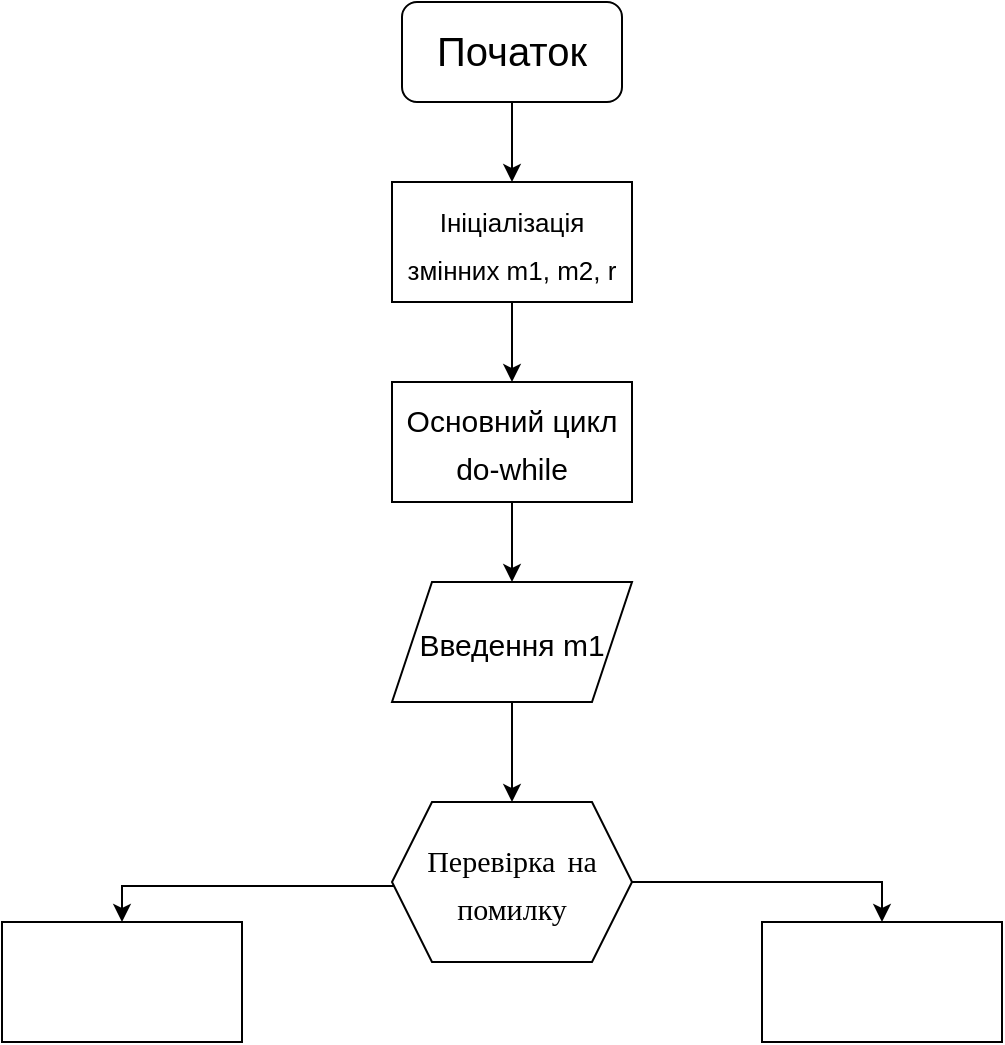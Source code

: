<mxfile version="21.8.0" type="github">
  <diagram id="C5RBs43oDa-KdzZeNtuy" name="Page-1">
    <mxGraphModel dx="936" dy="986" grid="1" gridSize="10" guides="1" tooltips="1" connect="1" arrows="1" fold="1" page="0" pageScale="1" pageWidth="827" pageHeight="1169" math="0" shadow="0">
      <root>
        <mxCell id="WIyWlLk6GJQsqaUBKTNV-0" />
        <mxCell id="WIyWlLk6GJQsqaUBKTNV-1" parent="WIyWlLk6GJQsqaUBKTNV-0" />
        <mxCell id="ciXfzytu2ipYOKKYLOWv-5" style="edgeStyle=orthogonalEdgeStyle;rounded=0;hachureGap=4;orthogonalLoop=1;jettySize=auto;html=1;fontFamily=Architects Daughter;fontSource=https%3A%2F%2Ffonts.googleapis.com%2Fcss%3Ffamily%3DArchitects%2BDaughter;fontSize=16;" edge="1" parent="WIyWlLk6GJQsqaUBKTNV-1" source="ciXfzytu2ipYOKKYLOWv-3" target="ciXfzytu2ipYOKKYLOWv-4">
          <mxGeometry relative="1" as="geometry" />
        </mxCell>
        <mxCell id="ciXfzytu2ipYOKKYLOWv-3" value="&lt;font face=&quot;Helvetica&quot;&gt;Початок&lt;/font&gt;" style="rounded=1;whiteSpace=wrap;html=1;hachureGap=4;fontFamily=Architects Daughter;fontSource=https%3A%2F%2Ffonts.googleapis.com%2Fcss%3Ffamily%3DArchitects%2BDaughter;fontSize=20;" vertex="1" parent="WIyWlLk6GJQsqaUBKTNV-1">
          <mxGeometry x="380" y="-40" width="110" height="50" as="geometry" />
        </mxCell>
        <mxCell id="ciXfzytu2ipYOKKYLOWv-7" style="edgeStyle=orthogonalEdgeStyle;rounded=0;hachureGap=4;orthogonalLoop=1;jettySize=auto;html=1;fontFamily=Architects Daughter;fontSource=https%3A%2F%2Ffonts.googleapis.com%2Fcss%3Ffamily%3DArchitects%2BDaughter;fontSize=16;" edge="1" parent="WIyWlLk6GJQsqaUBKTNV-1" source="ciXfzytu2ipYOKKYLOWv-4" target="ciXfzytu2ipYOKKYLOWv-6">
          <mxGeometry relative="1" as="geometry" />
        </mxCell>
        <mxCell id="ciXfzytu2ipYOKKYLOWv-4" value="&lt;font style=&quot;font-size: 13px;&quot; face=&quot;Helvetica&quot;&gt;Ініціалізація змінних m1, m2, r&lt;/font&gt;" style="rounded=0;whiteSpace=wrap;html=1;hachureGap=4;fontFamily=Architects Daughter;fontSource=https%3A%2F%2Ffonts.googleapis.com%2Fcss%3Ffamily%3DArchitects%2BDaughter;fontSize=20;" vertex="1" parent="WIyWlLk6GJQsqaUBKTNV-1">
          <mxGeometry x="375" y="50" width="120" height="60" as="geometry" />
        </mxCell>
        <mxCell id="ciXfzytu2ipYOKKYLOWv-10" style="edgeStyle=orthogonalEdgeStyle;rounded=0;hachureGap=4;orthogonalLoop=1;jettySize=auto;html=1;fontFamily=Architects Daughter;fontSource=https%3A%2F%2Ffonts.googleapis.com%2Fcss%3Ffamily%3DArchitects%2BDaughter;fontSize=16;" edge="1" parent="WIyWlLk6GJQsqaUBKTNV-1" source="ciXfzytu2ipYOKKYLOWv-6" target="ciXfzytu2ipYOKKYLOWv-8">
          <mxGeometry relative="1" as="geometry" />
        </mxCell>
        <mxCell id="ciXfzytu2ipYOKKYLOWv-6" value="&lt;font face=&quot;Helvetica&quot; style=&quot;font-size: 15px;&quot;&gt;Основний цикл do-while&lt;/font&gt;" style="rounded=0;whiteSpace=wrap;html=1;hachureGap=4;fontFamily=Architects Daughter;fontSource=https%3A%2F%2Ffonts.googleapis.com%2Fcss%3Ffamily%3DArchitects%2BDaughter;fontSize=20;" vertex="1" parent="WIyWlLk6GJQsqaUBKTNV-1">
          <mxGeometry x="375" y="150" width="120" height="60" as="geometry" />
        </mxCell>
        <mxCell id="ciXfzytu2ipYOKKYLOWv-15" style="edgeStyle=orthogonalEdgeStyle;rounded=0;hachureGap=4;orthogonalLoop=1;jettySize=auto;html=1;fontFamily=Architects Daughter;fontSource=https%3A%2F%2Ffonts.googleapis.com%2Fcss%3Ffamily%3DArchitects%2BDaughter;fontSize=16;" edge="1" parent="WIyWlLk6GJQsqaUBKTNV-1" source="ciXfzytu2ipYOKKYLOWv-8" target="ciXfzytu2ipYOKKYLOWv-13">
          <mxGeometry relative="1" as="geometry" />
        </mxCell>
        <mxCell id="ciXfzytu2ipYOKKYLOWv-8" value="&lt;font face=&quot;Helvetica&quot; style=&quot;font-size: 15px;&quot;&gt;Введення m1&lt;/font&gt;" style="shape=parallelogram;perimeter=parallelogramPerimeter;whiteSpace=wrap;html=1;fixedSize=1;hachureGap=4;fontFamily=Architects Daughter;fontSource=https%3A%2F%2Ffonts.googleapis.com%2Fcss%3Ffamily%3DArchitects%2BDaughter;fontSize=20;" vertex="1" parent="WIyWlLk6GJQsqaUBKTNV-1">
          <mxGeometry x="375" y="250" width="120" height="60" as="geometry" />
        </mxCell>
        <mxCell id="ciXfzytu2ipYOKKYLOWv-22" style="edgeStyle=orthogonalEdgeStyle;rounded=0;hachureGap=4;orthogonalLoop=1;jettySize=auto;html=1;entryX=0.45;entryY=-0.033;entryDx=0;entryDy=0;fontFamily=Architects Daughter;fontSource=https%3A%2F%2Ffonts.googleapis.com%2Fcss%3Ffamily%3DArchitects%2BDaughter;fontSize=16;entryPerimeter=0;" edge="1" parent="WIyWlLk6GJQsqaUBKTNV-1">
          <mxGeometry relative="1" as="geometry">
            <mxPoint x="391.0" y="401.98" as="sourcePoint" />
            <mxPoint x="240" y="420" as="targetPoint" />
            <Array as="points">
              <mxPoint x="240" y="401.98" />
            </Array>
          </mxGeometry>
        </mxCell>
        <mxCell id="ciXfzytu2ipYOKKYLOWv-29" style="edgeStyle=orthogonalEdgeStyle;rounded=0;hachureGap=4;orthogonalLoop=1;jettySize=auto;html=1;entryX=0.5;entryY=0;entryDx=0;entryDy=0;fontFamily=Architects Daughter;fontSource=https%3A%2F%2Ffonts.googleapis.com%2Fcss%3Ffamily%3DArchitects%2BDaughter;fontSize=16;" edge="1" parent="WIyWlLk6GJQsqaUBKTNV-1" source="ciXfzytu2ipYOKKYLOWv-13" target="ciXfzytu2ipYOKKYLOWv-28">
          <mxGeometry relative="1" as="geometry" />
        </mxCell>
        <mxCell id="ciXfzytu2ipYOKKYLOWv-13" value="&lt;font style=&quot;font-size: 15px;&quot;&gt;Перевірка на помилку&lt;/font&gt;" style="shape=hexagon;perimeter=hexagonPerimeter2;whiteSpace=wrap;html=1;fixedSize=1;hachureGap=4;fontFamily=Architects Daughter;fontSource=https%3A%2F%2Ffonts.googleapis.com%2Fcss%3Ffamily%3DArchitects%2BDaughter;fontSize=20;" vertex="1" parent="WIyWlLk6GJQsqaUBKTNV-1">
          <mxGeometry x="375" y="360" width="120" height="80" as="geometry" />
        </mxCell>
        <mxCell id="ciXfzytu2ipYOKKYLOWv-28" value="" style="rounded=0;whiteSpace=wrap;html=1;hachureGap=4;fontFamily=Architects Daughter;fontSource=https%3A%2F%2Ffonts.googleapis.com%2Fcss%3Ffamily%3DArchitects%2BDaughter;fontSize=20;" vertex="1" parent="WIyWlLk6GJQsqaUBKTNV-1">
          <mxGeometry x="560" y="420" width="120" height="60" as="geometry" />
        </mxCell>
        <mxCell id="ciXfzytu2ipYOKKYLOWv-30" value="" style="rounded=0;whiteSpace=wrap;html=1;hachureGap=4;fontFamily=Architects Daughter;fontSource=https%3A%2F%2Ffonts.googleapis.com%2Fcss%3Ffamily%3DArchitects%2BDaughter;fontSize=20;" vertex="1" parent="WIyWlLk6GJQsqaUBKTNV-1">
          <mxGeometry x="180" y="420" width="120" height="60" as="geometry" />
        </mxCell>
      </root>
    </mxGraphModel>
  </diagram>
</mxfile>
